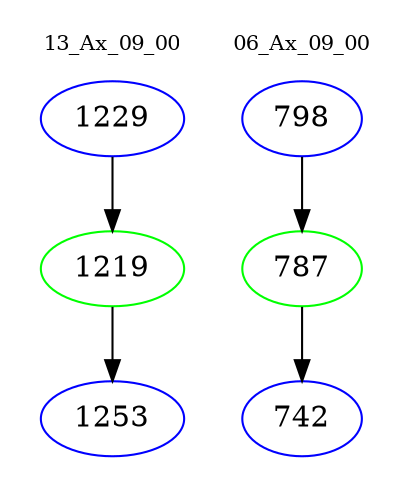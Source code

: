digraph{
subgraph cluster_0 {
color = white
label = "13_Ax_09_00";
fontsize=10;
T0_1229 [label="1229", color="blue"]
T0_1229 -> T0_1219 [color="black"]
T0_1219 [label="1219", color="green"]
T0_1219 -> T0_1253 [color="black"]
T0_1253 [label="1253", color="blue"]
}
subgraph cluster_1 {
color = white
label = "06_Ax_09_00";
fontsize=10;
T1_798 [label="798", color="blue"]
T1_798 -> T1_787 [color="black"]
T1_787 [label="787", color="green"]
T1_787 -> T1_742 [color="black"]
T1_742 [label="742", color="blue"]
}
}
